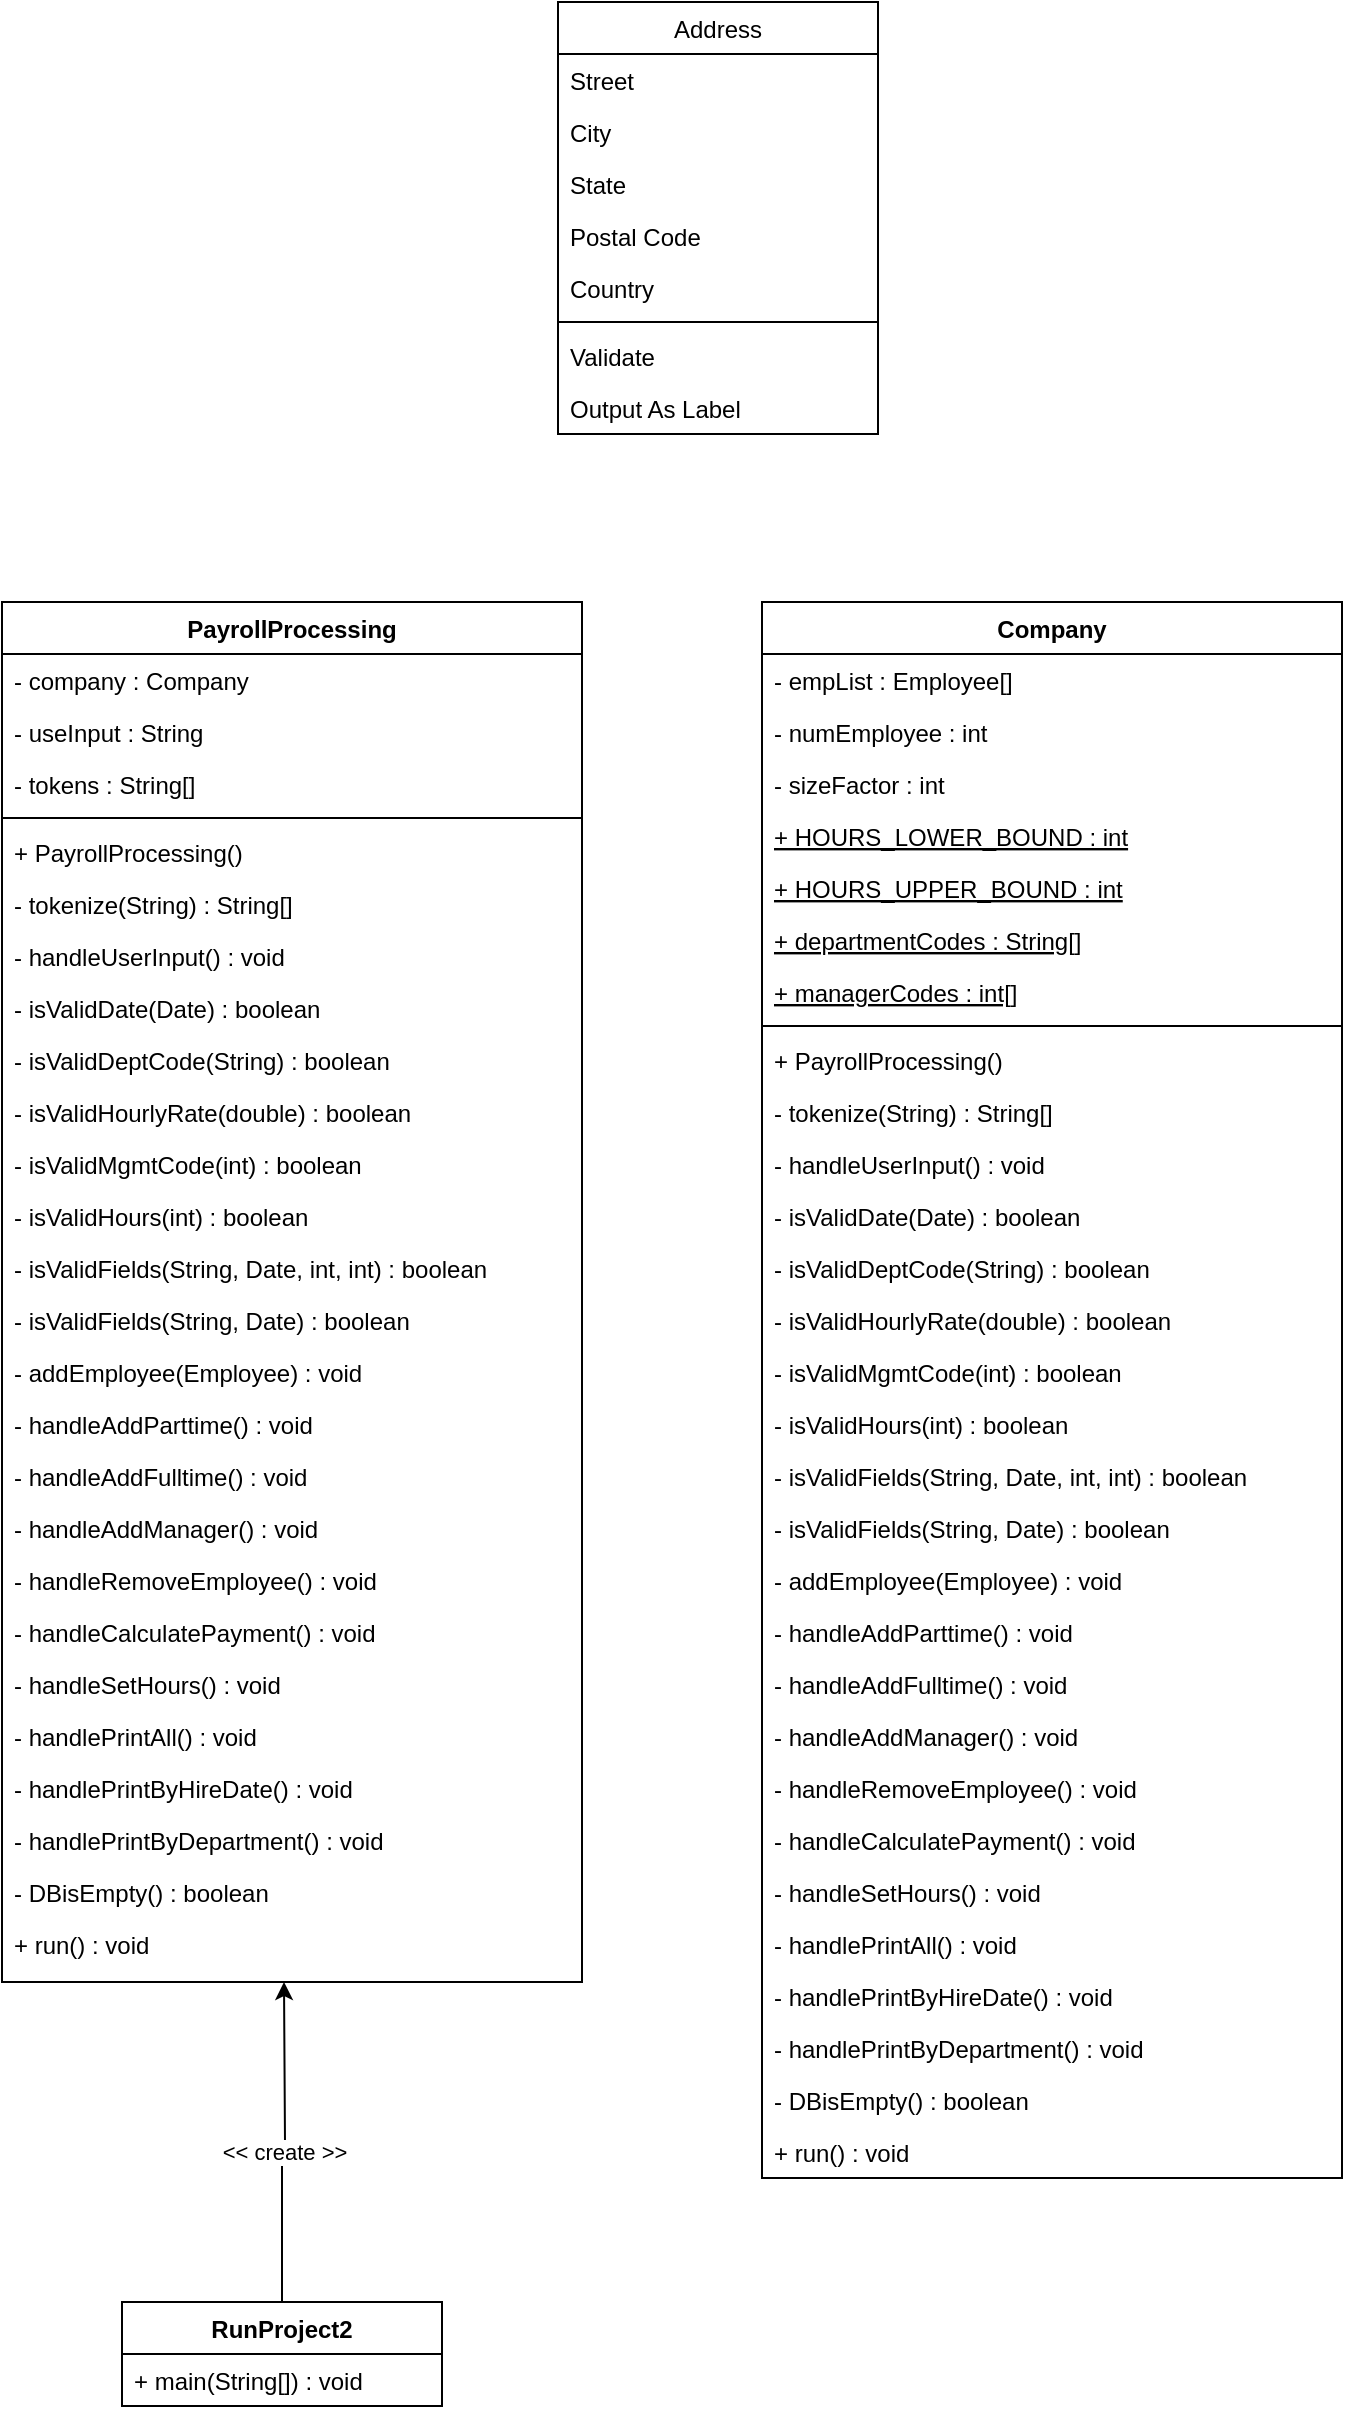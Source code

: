 <mxfile version="14.4.2" type="device"><diagram id="C5RBs43oDa-KdzZeNtuy" name="Page-1"><mxGraphModel dx="694" dy="508" grid="1" gridSize="10" guides="1" tooltips="1" connect="1" arrows="1" fold="1" page="1" pageScale="1" pageWidth="827" pageHeight="1169" math="0" shadow="0"><root><mxCell id="WIyWlLk6GJQsqaUBKTNV-0"/><mxCell id="WIyWlLk6GJQsqaUBKTNV-1" parent="WIyWlLk6GJQsqaUBKTNV-0"/><mxCell id="zkfFHV4jXpPFQw0GAbJ--0" value="PayrollProcessing" style="swimlane;fontStyle=1;align=center;verticalAlign=top;childLayout=stackLayout;horizontal=1;startSize=26;horizontalStack=0;resizeParent=1;resizeLast=0;collapsible=1;marginBottom=0;rounded=0;shadow=0;strokeWidth=1;" parent="WIyWlLk6GJQsqaUBKTNV-1" vertex="1"><mxGeometry x="230" y="420" width="290" height="690" as="geometry"><mxRectangle x="230" y="140" width="160" height="26" as="alternateBounds"/></mxGeometry></mxCell><mxCell id="zkfFHV4jXpPFQw0GAbJ--1" value="- company : Company" style="text;align=left;verticalAlign=top;spacingLeft=4;spacingRight=4;overflow=hidden;rotatable=0;points=[[0,0.5],[1,0.5]];portConstraint=eastwest;" parent="zkfFHV4jXpPFQw0GAbJ--0" vertex="1"><mxGeometry y="26" width="290" height="26" as="geometry"/></mxCell><mxCell id="zkfFHV4jXpPFQw0GAbJ--2" value="- useInput : String" style="text;align=left;verticalAlign=top;spacingLeft=4;spacingRight=4;overflow=hidden;rotatable=0;points=[[0,0.5],[1,0.5]];portConstraint=eastwest;rounded=0;shadow=0;html=0;" parent="zkfFHV4jXpPFQw0GAbJ--0" vertex="1"><mxGeometry y="52" width="290" height="26" as="geometry"/></mxCell><mxCell id="zkfFHV4jXpPFQw0GAbJ--3" value="- tokens : String[]" style="text;align=left;verticalAlign=top;spacingLeft=4;spacingRight=4;overflow=hidden;rotatable=0;points=[[0,0.5],[1,0.5]];portConstraint=eastwest;rounded=0;shadow=0;html=0;" parent="zkfFHV4jXpPFQw0GAbJ--0" vertex="1"><mxGeometry y="78" width="290" height="26" as="geometry"/></mxCell><mxCell id="zkfFHV4jXpPFQw0GAbJ--4" value="" style="line;html=1;strokeWidth=1;align=left;verticalAlign=middle;spacingTop=-1;spacingLeft=3;spacingRight=3;rotatable=0;labelPosition=right;points=[];portConstraint=eastwest;" parent="zkfFHV4jXpPFQw0GAbJ--0" vertex="1"><mxGeometry y="104" width="290" height="8" as="geometry"/></mxCell><mxCell id="eWcZKjmYDJfy_Lht3TPf-1" value="+ PayrollProcessing()" style="text;align=left;verticalAlign=top;spacingLeft=4;spacingRight=4;overflow=hidden;rotatable=0;points=[[0,0.5],[1,0.5]];portConstraint=eastwest;rounded=0;shadow=0;html=0;" vertex="1" parent="zkfFHV4jXpPFQw0GAbJ--0"><mxGeometry y="112" width="290" height="26" as="geometry"/></mxCell><mxCell id="zkfFHV4jXpPFQw0GAbJ--5" value="- tokenize(String) : String[]" style="text;align=left;verticalAlign=top;spacingLeft=4;spacingRight=4;overflow=hidden;rotatable=0;points=[[0,0.5],[1,0.5]];portConstraint=eastwest;" parent="zkfFHV4jXpPFQw0GAbJ--0" vertex="1"><mxGeometry y="138" width="290" height="26" as="geometry"/></mxCell><mxCell id="eWcZKjmYDJfy_Lht3TPf-5" value="- handleUserInput() : void" style="text;align=left;verticalAlign=top;spacingLeft=4;spacingRight=4;overflow=hidden;rotatable=0;points=[[0,0.5],[1,0.5]];portConstraint=eastwest;" vertex="1" parent="zkfFHV4jXpPFQw0GAbJ--0"><mxGeometry y="164" width="290" height="26" as="geometry"/></mxCell><mxCell id="eWcZKjmYDJfy_Lht3TPf-6" value="- isValidDate(Date) : boolean" style="text;align=left;verticalAlign=top;spacingLeft=4;spacingRight=4;overflow=hidden;rotatable=0;points=[[0,0.5],[1,0.5]];portConstraint=eastwest;" vertex="1" parent="zkfFHV4jXpPFQw0GAbJ--0"><mxGeometry y="190" width="290" height="26" as="geometry"/></mxCell><mxCell id="eWcZKjmYDJfy_Lht3TPf-7" value="- isValidDeptCode(String) : boolean" style="text;align=left;verticalAlign=top;spacingLeft=4;spacingRight=4;overflow=hidden;rotatable=0;points=[[0,0.5],[1,0.5]];portConstraint=eastwest;" vertex="1" parent="zkfFHV4jXpPFQw0GAbJ--0"><mxGeometry y="216" width="290" height="26" as="geometry"/></mxCell><mxCell id="eWcZKjmYDJfy_Lht3TPf-8" value="- isValidHourlyRate(double) : boolean" style="text;align=left;verticalAlign=top;spacingLeft=4;spacingRight=4;overflow=hidden;rotatable=0;points=[[0,0.5],[1,0.5]];portConstraint=eastwest;" vertex="1" parent="zkfFHV4jXpPFQw0GAbJ--0"><mxGeometry y="242" width="290" height="26" as="geometry"/></mxCell><mxCell id="eWcZKjmYDJfy_Lht3TPf-9" value="- isValidMgmtCode(int) : boolean" style="text;align=left;verticalAlign=top;spacingLeft=4;spacingRight=4;overflow=hidden;rotatable=0;points=[[0,0.5],[1,0.5]];portConstraint=eastwest;" vertex="1" parent="zkfFHV4jXpPFQw0GAbJ--0"><mxGeometry y="268" width="290" height="26" as="geometry"/></mxCell><mxCell id="eWcZKjmYDJfy_Lht3TPf-10" value="- isValidHours(int) : boolean" style="text;align=left;verticalAlign=top;spacingLeft=4;spacingRight=4;overflow=hidden;rotatable=0;points=[[0,0.5],[1,0.5]];portConstraint=eastwest;" vertex="1" parent="zkfFHV4jXpPFQw0GAbJ--0"><mxGeometry y="294" width="290" height="26" as="geometry"/></mxCell><mxCell id="eWcZKjmYDJfy_Lht3TPf-11" value="- isValidFields(String, Date, int, int) : boolean" style="text;align=left;verticalAlign=top;spacingLeft=4;spacingRight=4;overflow=hidden;rotatable=0;points=[[0,0.5],[1,0.5]];portConstraint=eastwest;" vertex="1" parent="zkfFHV4jXpPFQw0GAbJ--0"><mxGeometry y="320" width="290" height="26" as="geometry"/></mxCell><mxCell id="eWcZKjmYDJfy_Lht3TPf-12" value="- isValidFields(String, Date) : boolean" style="text;align=left;verticalAlign=top;spacingLeft=4;spacingRight=4;overflow=hidden;rotatable=0;points=[[0,0.5],[1,0.5]];portConstraint=eastwest;" vertex="1" parent="zkfFHV4jXpPFQw0GAbJ--0"><mxGeometry y="346" width="290" height="26" as="geometry"/></mxCell><mxCell id="eWcZKjmYDJfy_Lht3TPf-13" value="- addEmployee(Employee) : void" style="text;align=left;verticalAlign=top;spacingLeft=4;spacingRight=4;overflow=hidden;rotatable=0;points=[[0,0.5],[1,0.5]];portConstraint=eastwest;" vertex="1" parent="zkfFHV4jXpPFQw0GAbJ--0"><mxGeometry y="372" width="290" height="26" as="geometry"/></mxCell><mxCell id="eWcZKjmYDJfy_Lht3TPf-14" value="- handleAddParttime() : void" style="text;align=left;verticalAlign=top;spacingLeft=4;spacingRight=4;overflow=hidden;rotatable=0;points=[[0,0.5],[1,0.5]];portConstraint=eastwest;" vertex="1" parent="zkfFHV4jXpPFQw0GAbJ--0"><mxGeometry y="398" width="290" height="26" as="geometry"/></mxCell><mxCell id="eWcZKjmYDJfy_Lht3TPf-15" value="- handleAddFulltime() : void" style="text;align=left;verticalAlign=top;spacingLeft=4;spacingRight=4;overflow=hidden;rotatable=0;points=[[0,0.5],[1,0.5]];portConstraint=eastwest;" vertex="1" parent="zkfFHV4jXpPFQw0GAbJ--0"><mxGeometry y="424" width="290" height="26" as="geometry"/></mxCell><mxCell id="eWcZKjmYDJfy_Lht3TPf-16" value="- handleAddManager() : void" style="text;align=left;verticalAlign=top;spacingLeft=4;spacingRight=4;overflow=hidden;rotatable=0;points=[[0,0.5],[1,0.5]];portConstraint=eastwest;" vertex="1" parent="zkfFHV4jXpPFQw0GAbJ--0"><mxGeometry y="450" width="290" height="26" as="geometry"/></mxCell><mxCell id="eWcZKjmYDJfy_Lht3TPf-17" value="- handleRemoveEmployee() : void" style="text;align=left;verticalAlign=top;spacingLeft=4;spacingRight=4;overflow=hidden;rotatable=0;points=[[0,0.5],[1,0.5]];portConstraint=eastwest;" vertex="1" parent="zkfFHV4jXpPFQw0GAbJ--0"><mxGeometry y="476" width="290" height="26" as="geometry"/></mxCell><mxCell id="eWcZKjmYDJfy_Lht3TPf-18" value="- handleCalculatePayment() : void" style="text;align=left;verticalAlign=top;spacingLeft=4;spacingRight=4;overflow=hidden;rotatable=0;points=[[0,0.5],[1,0.5]];portConstraint=eastwest;" vertex="1" parent="zkfFHV4jXpPFQw0GAbJ--0"><mxGeometry y="502" width="290" height="26" as="geometry"/></mxCell><mxCell id="eWcZKjmYDJfy_Lht3TPf-19" value="- handleSetHours() : void" style="text;align=left;verticalAlign=top;spacingLeft=4;spacingRight=4;overflow=hidden;rotatable=0;points=[[0,0.5],[1,0.5]];portConstraint=eastwest;" vertex="1" parent="zkfFHV4jXpPFQw0GAbJ--0"><mxGeometry y="528" width="290" height="26" as="geometry"/></mxCell><mxCell id="eWcZKjmYDJfy_Lht3TPf-20" value="- handlePrintAll() : void" style="text;align=left;verticalAlign=top;spacingLeft=4;spacingRight=4;overflow=hidden;rotatable=0;points=[[0,0.5],[1,0.5]];portConstraint=eastwest;" vertex="1" parent="zkfFHV4jXpPFQw0GAbJ--0"><mxGeometry y="554" width="290" height="26" as="geometry"/></mxCell><mxCell id="eWcZKjmYDJfy_Lht3TPf-21" value="- handlePrintByHireDate() : void" style="text;align=left;verticalAlign=top;spacingLeft=4;spacingRight=4;overflow=hidden;rotatable=0;points=[[0,0.5],[1,0.5]];portConstraint=eastwest;" vertex="1" parent="zkfFHV4jXpPFQw0GAbJ--0"><mxGeometry y="580" width="290" height="26" as="geometry"/></mxCell><mxCell id="eWcZKjmYDJfy_Lht3TPf-22" value="- handlePrintByDepartment() : void" style="text;align=left;verticalAlign=top;spacingLeft=4;spacingRight=4;overflow=hidden;rotatable=0;points=[[0,0.5],[1,0.5]];portConstraint=eastwest;" vertex="1" parent="zkfFHV4jXpPFQw0GAbJ--0"><mxGeometry y="606" width="290" height="26" as="geometry"/></mxCell><mxCell id="eWcZKjmYDJfy_Lht3TPf-23" value="- DBisEmpty() : boolean" style="text;align=left;verticalAlign=top;spacingLeft=4;spacingRight=4;overflow=hidden;rotatable=0;points=[[0,0.5],[1,0.5]];portConstraint=eastwest;" vertex="1" parent="zkfFHV4jXpPFQw0GAbJ--0"><mxGeometry y="632" width="290" height="26" as="geometry"/></mxCell><mxCell id="eWcZKjmYDJfy_Lht3TPf-24" value="+ run() : void" style="text;align=left;verticalAlign=top;spacingLeft=4;spacingRight=4;overflow=hidden;rotatable=0;points=[[0,0.5],[1,0.5]];portConstraint=eastwest;" vertex="1" parent="zkfFHV4jXpPFQw0GAbJ--0"><mxGeometry y="658" width="290" height="26" as="geometry"/></mxCell><mxCell id="zkfFHV4jXpPFQw0GAbJ--17" value="Address" style="swimlane;fontStyle=0;align=center;verticalAlign=top;childLayout=stackLayout;horizontal=1;startSize=26;horizontalStack=0;resizeParent=1;resizeLast=0;collapsible=1;marginBottom=0;rounded=0;shadow=0;strokeWidth=1;" parent="WIyWlLk6GJQsqaUBKTNV-1" vertex="1"><mxGeometry x="508" y="120" width="160" height="216" as="geometry"><mxRectangle x="550" y="140" width="160" height="26" as="alternateBounds"/></mxGeometry></mxCell><mxCell id="zkfFHV4jXpPFQw0GAbJ--18" value="Street" style="text;align=left;verticalAlign=top;spacingLeft=4;spacingRight=4;overflow=hidden;rotatable=0;points=[[0,0.5],[1,0.5]];portConstraint=eastwest;" parent="zkfFHV4jXpPFQw0GAbJ--17" vertex="1"><mxGeometry y="26" width="160" height="26" as="geometry"/></mxCell><mxCell id="zkfFHV4jXpPFQw0GAbJ--19" value="City" style="text;align=left;verticalAlign=top;spacingLeft=4;spacingRight=4;overflow=hidden;rotatable=0;points=[[0,0.5],[1,0.5]];portConstraint=eastwest;rounded=0;shadow=0;html=0;" parent="zkfFHV4jXpPFQw0GAbJ--17" vertex="1"><mxGeometry y="52" width="160" height="26" as="geometry"/></mxCell><mxCell id="zkfFHV4jXpPFQw0GAbJ--20" value="State" style="text;align=left;verticalAlign=top;spacingLeft=4;spacingRight=4;overflow=hidden;rotatable=0;points=[[0,0.5],[1,0.5]];portConstraint=eastwest;rounded=0;shadow=0;html=0;" parent="zkfFHV4jXpPFQw0GAbJ--17" vertex="1"><mxGeometry y="78" width="160" height="26" as="geometry"/></mxCell><mxCell id="zkfFHV4jXpPFQw0GAbJ--21" value="Postal Code" style="text;align=left;verticalAlign=top;spacingLeft=4;spacingRight=4;overflow=hidden;rotatable=0;points=[[0,0.5],[1,0.5]];portConstraint=eastwest;rounded=0;shadow=0;html=0;" parent="zkfFHV4jXpPFQw0GAbJ--17" vertex="1"><mxGeometry y="104" width="160" height="26" as="geometry"/></mxCell><mxCell id="zkfFHV4jXpPFQw0GAbJ--22" value="Country" style="text;align=left;verticalAlign=top;spacingLeft=4;spacingRight=4;overflow=hidden;rotatable=0;points=[[0,0.5],[1,0.5]];portConstraint=eastwest;rounded=0;shadow=0;html=0;" parent="zkfFHV4jXpPFQw0GAbJ--17" vertex="1"><mxGeometry y="130" width="160" height="26" as="geometry"/></mxCell><mxCell id="zkfFHV4jXpPFQw0GAbJ--23" value="" style="line;html=1;strokeWidth=1;align=left;verticalAlign=middle;spacingTop=-1;spacingLeft=3;spacingRight=3;rotatable=0;labelPosition=right;points=[];portConstraint=eastwest;" parent="zkfFHV4jXpPFQw0GAbJ--17" vertex="1"><mxGeometry y="156" width="160" height="8" as="geometry"/></mxCell><mxCell id="zkfFHV4jXpPFQw0GAbJ--24" value="Validate" style="text;align=left;verticalAlign=top;spacingLeft=4;spacingRight=4;overflow=hidden;rotatable=0;points=[[0,0.5],[1,0.5]];portConstraint=eastwest;" parent="zkfFHV4jXpPFQw0GAbJ--17" vertex="1"><mxGeometry y="164" width="160" height="26" as="geometry"/></mxCell><mxCell id="zkfFHV4jXpPFQw0GAbJ--25" value="Output As Label" style="text;align=left;verticalAlign=top;spacingLeft=4;spacingRight=4;overflow=hidden;rotatable=0;points=[[0,0.5],[1,0.5]];portConstraint=eastwest;" parent="zkfFHV4jXpPFQw0GAbJ--17" vertex="1"><mxGeometry y="190" width="160" height="26" as="geometry"/></mxCell><mxCell id="eWcZKjmYDJfy_Lht3TPf-34" style="edgeStyle=orthogonalEdgeStyle;rounded=0;orthogonalLoop=1;jettySize=auto;html=1;" edge="1" parent="WIyWlLk6GJQsqaUBKTNV-1" source="eWcZKjmYDJfy_Lht3TPf-25"><mxGeometry relative="1" as="geometry"><mxPoint x="371" y="1110" as="targetPoint"/></mxGeometry></mxCell><mxCell id="eWcZKjmYDJfy_Lht3TPf-36" value="&amp;lt;&amp;lt; create &amp;gt;&amp;gt;" style="edgeLabel;html=1;align=center;verticalAlign=middle;resizable=0;points=[];" vertex="1" connectable="0" parent="eWcZKjmYDJfy_Lht3TPf-34"><mxGeometry x="0.137" y="1" relative="1" as="geometry"><mxPoint x="0.08" y="15.08" as="offset"/></mxGeometry></mxCell><mxCell id="eWcZKjmYDJfy_Lht3TPf-25" value="RunProject2" style="swimlane;fontStyle=1;align=center;verticalAlign=top;childLayout=stackLayout;horizontal=1;startSize=26;horizontalStack=0;resizeParent=1;resizeLast=0;collapsible=1;marginBottom=0;rounded=0;shadow=0;strokeWidth=1;" vertex="1" parent="WIyWlLk6GJQsqaUBKTNV-1"><mxGeometry x="290" y="1270" width="160" height="52" as="geometry"><mxRectangle x="550" y="140" width="160" height="26" as="alternateBounds"/></mxGeometry></mxCell><mxCell id="eWcZKjmYDJfy_Lht3TPf-26" value="+ main(String[]) : void" style="text;align=left;verticalAlign=top;spacingLeft=4;spacingRight=4;overflow=hidden;rotatable=0;points=[[0,0.5],[1,0.5]];portConstraint=eastwest;" vertex="1" parent="eWcZKjmYDJfy_Lht3TPf-25"><mxGeometry y="26" width="160" height="26" as="geometry"/></mxCell><mxCell id="eWcZKjmYDJfy_Lht3TPf-37" value="Company" style="swimlane;fontStyle=1;align=center;verticalAlign=top;childLayout=stackLayout;horizontal=1;startSize=26;horizontalStack=0;resizeParent=1;resizeLast=0;collapsible=1;marginBottom=0;rounded=0;shadow=0;strokeWidth=1;" vertex="1" parent="WIyWlLk6GJQsqaUBKTNV-1"><mxGeometry x="610" y="420" width="290" height="788" as="geometry"><mxRectangle x="230" y="140" width="160" height="26" as="alternateBounds"/></mxGeometry></mxCell><mxCell id="eWcZKjmYDJfy_Lht3TPf-38" value="- empList : Employee[]" style="text;align=left;verticalAlign=top;spacingLeft=4;spacingRight=4;overflow=hidden;rotatable=0;points=[[0,0.5],[1,0.5]];portConstraint=eastwest;" vertex="1" parent="eWcZKjmYDJfy_Lht3TPf-37"><mxGeometry y="26" width="290" height="26" as="geometry"/></mxCell><mxCell id="eWcZKjmYDJfy_Lht3TPf-39" value="- numEmployee : int" style="text;align=left;verticalAlign=top;spacingLeft=4;spacingRight=4;overflow=hidden;rotatable=0;points=[[0,0.5],[1,0.5]];portConstraint=eastwest;rounded=0;shadow=0;html=0;" vertex="1" parent="eWcZKjmYDJfy_Lht3TPf-37"><mxGeometry y="52" width="290" height="26" as="geometry"/></mxCell><mxCell id="eWcZKjmYDJfy_Lht3TPf-40" value="- sizeFactor : int" style="text;align=left;verticalAlign=top;spacingLeft=4;spacingRight=4;overflow=hidden;rotatable=0;points=[[0,0.5],[1,0.5]];portConstraint=eastwest;rounded=0;shadow=0;html=0;" vertex="1" parent="eWcZKjmYDJfy_Lht3TPf-37"><mxGeometry y="78" width="290" height="26" as="geometry"/></mxCell><mxCell id="eWcZKjmYDJfy_Lht3TPf-41" value="+ HOURS_LOWER_BOUND : int" style="text;align=left;verticalAlign=top;spacingLeft=4;spacingRight=4;overflow=hidden;rotatable=0;points=[[0,0.5],[1,0.5]];portConstraint=eastwest;rounded=0;shadow=0;html=0;fontStyle=4" vertex="1" parent="eWcZKjmYDJfy_Lht3TPf-37"><mxGeometry y="104" width="290" height="26" as="geometry"/></mxCell><mxCell id="eWcZKjmYDJfy_Lht3TPf-42" value="+ HOURS_UPPER_BOUND : int" style="text;align=left;verticalAlign=top;spacingLeft=4;spacingRight=4;overflow=hidden;rotatable=0;points=[[0,0.5],[1,0.5]];portConstraint=eastwest;rounded=0;shadow=0;html=0;fontStyle=4" vertex="1" parent="eWcZKjmYDJfy_Lht3TPf-37"><mxGeometry y="130" width="290" height="26" as="geometry"/></mxCell><mxCell id="eWcZKjmYDJfy_Lht3TPf-66" value="+ departmentCodes : String[]" style="text;align=left;verticalAlign=top;spacingLeft=4;spacingRight=4;overflow=hidden;rotatable=0;points=[[0,0.5],[1,0.5]];portConstraint=eastwest;rounded=0;shadow=0;html=0;fontStyle=4" vertex="1" parent="eWcZKjmYDJfy_Lht3TPf-37"><mxGeometry y="156" width="290" height="26" as="geometry"/></mxCell><mxCell id="eWcZKjmYDJfy_Lht3TPf-67" value="+ managerCodes : int[]" style="text;align=left;verticalAlign=top;spacingLeft=4;spacingRight=4;overflow=hidden;rotatable=0;points=[[0,0.5],[1,0.5]];portConstraint=eastwest;rounded=0;shadow=0;html=0;fontStyle=4" vertex="1" parent="eWcZKjmYDJfy_Lht3TPf-37"><mxGeometry y="182" width="290" height="26" as="geometry"/></mxCell><mxCell id="eWcZKjmYDJfy_Lht3TPf-43" value="" style="line;html=1;strokeWidth=1;align=left;verticalAlign=middle;spacingTop=-1;spacingLeft=3;spacingRight=3;rotatable=0;labelPosition=right;points=[];portConstraint=eastwest;" vertex="1" parent="eWcZKjmYDJfy_Lht3TPf-37"><mxGeometry y="208" width="290" height="8" as="geometry"/></mxCell><mxCell id="eWcZKjmYDJfy_Lht3TPf-44" value="+ PayrollProcessing()" style="text;align=left;verticalAlign=top;spacingLeft=4;spacingRight=4;overflow=hidden;rotatable=0;points=[[0,0.5],[1,0.5]];portConstraint=eastwest;rounded=0;shadow=0;html=0;" vertex="1" parent="eWcZKjmYDJfy_Lht3TPf-37"><mxGeometry y="216" width="290" height="26" as="geometry"/></mxCell><mxCell id="eWcZKjmYDJfy_Lht3TPf-45" value="- tokenize(String) : String[]" style="text;align=left;verticalAlign=top;spacingLeft=4;spacingRight=4;overflow=hidden;rotatable=0;points=[[0,0.5],[1,0.5]];portConstraint=eastwest;" vertex="1" parent="eWcZKjmYDJfy_Lht3TPf-37"><mxGeometry y="242" width="290" height="26" as="geometry"/></mxCell><mxCell id="eWcZKjmYDJfy_Lht3TPf-46" value="- handleUserInput() : void" style="text;align=left;verticalAlign=top;spacingLeft=4;spacingRight=4;overflow=hidden;rotatable=0;points=[[0,0.5],[1,0.5]];portConstraint=eastwest;" vertex="1" parent="eWcZKjmYDJfy_Lht3TPf-37"><mxGeometry y="268" width="290" height="26" as="geometry"/></mxCell><mxCell id="eWcZKjmYDJfy_Lht3TPf-47" value="- isValidDate(Date) : boolean" style="text;align=left;verticalAlign=top;spacingLeft=4;spacingRight=4;overflow=hidden;rotatable=0;points=[[0,0.5],[1,0.5]];portConstraint=eastwest;" vertex="1" parent="eWcZKjmYDJfy_Lht3TPf-37"><mxGeometry y="294" width="290" height="26" as="geometry"/></mxCell><mxCell id="eWcZKjmYDJfy_Lht3TPf-48" value="- isValidDeptCode(String) : boolean" style="text;align=left;verticalAlign=top;spacingLeft=4;spacingRight=4;overflow=hidden;rotatable=0;points=[[0,0.5],[1,0.5]];portConstraint=eastwest;" vertex="1" parent="eWcZKjmYDJfy_Lht3TPf-37"><mxGeometry y="320" width="290" height="26" as="geometry"/></mxCell><mxCell id="eWcZKjmYDJfy_Lht3TPf-49" value="- isValidHourlyRate(double) : boolean" style="text;align=left;verticalAlign=top;spacingLeft=4;spacingRight=4;overflow=hidden;rotatable=0;points=[[0,0.5],[1,0.5]];portConstraint=eastwest;" vertex="1" parent="eWcZKjmYDJfy_Lht3TPf-37"><mxGeometry y="346" width="290" height="26" as="geometry"/></mxCell><mxCell id="eWcZKjmYDJfy_Lht3TPf-50" value="- isValidMgmtCode(int) : boolean" style="text;align=left;verticalAlign=top;spacingLeft=4;spacingRight=4;overflow=hidden;rotatable=0;points=[[0,0.5],[1,0.5]];portConstraint=eastwest;" vertex="1" parent="eWcZKjmYDJfy_Lht3TPf-37"><mxGeometry y="372" width="290" height="26" as="geometry"/></mxCell><mxCell id="eWcZKjmYDJfy_Lht3TPf-51" value="- isValidHours(int) : boolean" style="text;align=left;verticalAlign=top;spacingLeft=4;spacingRight=4;overflow=hidden;rotatable=0;points=[[0,0.5],[1,0.5]];portConstraint=eastwest;" vertex="1" parent="eWcZKjmYDJfy_Lht3TPf-37"><mxGeometry y="398" width="290" height="26" as="geometry"/></mxCell><mxCell id="eWcZKjmYDJfy_Lht3TPf-52" value="- isValidFields(String, Date, int, int) : boolean" style="text;align=left;verticalAlign=top;spacingLeft=4;spacingRight=4;overflow=hidden;rotatable=0;points=[[0,0.5],[1,0.5]];portConstraint=eastwest;" vertex="1" parent="eWcZKjmYDJfy_Lht3TPf-37"><mxGeometry y="424" width="290" height="26" as="geometry"/></mxCell><mxCell id="eWcZKjmYDJfy_Lht3TPf-53" value="- isValidFields(String, Date) : boolean" style="text;align=left;verticalAlign=top;spacingLeft=4;spacingRight=4;overflow=hidden;rotatable=0;points=[[0,0.5],[1,0.5]];portConstraint=eastwest;" vertex="1" parent="eWcZKjmYDJfy_Lht3TPf-37"><mxGeometry y="450" width="290" height="26" as="geometry"/></mxCell><mxCell id="eWcZKjmYDJfy_Lht3TPf-54" value="- addEmployee(Employee) : void" style="text;align=left;verticalAlign=top;spacingLeft=4;spacingRight=4;overflow=hidden;rotatable=0;points=[[0,0.5],[1,0.5]];portConstraint=eastwest;" vertex="1" parent="eWcZKjmYDJfy_Lht3TPf-37"><mxGeometry y="476" width="290" height="26" as="geometry"/></mxCell><mxCell id="eWcZKjmYDJfy_Lht3TPf-55" value="- handleAddParttime() : void" style="text;align=left;verticalAlign=top;spacingLeft=4;spacingRight=4;overflow=hidden;rotatable=0;points=[[0,0.5],[1,0.5]];portConstraint=eastwest;" vertex="1" parent="eWcZKjmYDJfy_Lht3TPf-37"><mxGeometry y="502" width="290" height="26" as="geometry"/></mxCell><mxCell id="eWcZKjmYDJfy_Lht3TPf-56" value="- handleAddFulltime() : void" style="text;align=left;verticalAlign=top;spacingLeft=4;spacingRight=4;overflow=hidden;rotatable=0;points=[[0,0.5],[1,0.5]];portConstraint=eastwest;" vertex="1" parent="eWcZKjmYDJfy_Lht3TPf-37"><mxGeometry y="528" width="290" height="26" as="geometry"/></mxCell><mxCell id="eWcZKjmYDJfy_Lht3TPf-57" value="- handleAddManager() : void" style="text;align=left;verticalAlign=top;spacingLeft=4;spacingRight=4;overflow=hidden;rotatable=0;points=[[0,0.5],[1,0.5]];portConstraint=eastwest;" vertex="1" parent="eWcZKjmYDJfy_Lht3TPf-37"><mxGeometry y="554" width="290" height="26" as="geometry"/></mxCell><mxCell id="eWcZKjmYDJfy_Lht3TPf-58" value="- handleRemoveEmployee() : void" style="text;align=left;verticalAlign=top;spacingLeft=4;spacingRight=4;overflow=hidden;rotatable=0;points=[[0,0.5],[1,0.5]];portConstraint=eastwest;" vertex="1" parent="eWcZKjmYDJfy_Lht3TPf-37"><mxGeometry y="580" width="290" height="26" as="geometry"/></mxCell><mxCell id="eWcZKjmYDJfy_Lht3TPf-59" value="- handleCalculatePayment() : void" style="text;align=left;verticalAlign=top;spacingLeft=4;spacingRight=4;overflow=hidden;rotatable=0;points=[[0,0.5],[1,0.5]];portConstraint=eastwest;" vertex="1" parent="eWcZKjmYDJfy_Lht3TPf-37"><mxGeometry y="606" width="290" height="26" as="geometry"/></mxCell><mxCell id="eWcZKjmYDJfy_Lht3TPf-60" value="- handleSetHours() : void" style="text;align=left;verticalAlign=top;spacingLeft=4;spacingRight=4;overflow=hidden;rotatable=0;points=[[0,0.5],[1,0.5]];portConstraint=eastwest;" vertex="1" parent="eWcZKjmYDJfy_Lht3TPf-37"><mxGeometry y="632" width="290" height="26" as="geometry"/></mxCell><mxCell id="eWcZKjmYDJfy_Lht3TPf-61" value="- handlePrintAll() : void" style="text;align=left;verticalAlign=top;spacingLeft=4;spacingRight=4;overflow=hidden;rotatable=0;points=[[0,0.5],[1,0.5]];portConstraint=eastwest;" vertex="1" parent="eWcZKjmYDJfy_Lht3TPf-37"><mxGeometry y="658" width="290" height="26" as="geometry"/></mxCell><mxCell id="eWcZKjmYDJfy_Lht3TPf-62" value="- handlePrintByHireDate() : void" style="text;align=left;verticalAlign=top;spacingLeft=4;spacingRight=4;overflow=hidden;rotatable=0;points=[[0,0.5],[1,0.5]];portConstraint=eastwest;" vertex="1" parent="eWcZKjmYDJfy_Lht3TPf-37"><mxGeometry y="684" width="290" height="26" as="geometry"/></mxCell><mxCell id="eWcZKjmYDJfy_Lht3TPf-63" value="- handlePrintByDepartment() : void" style="text;align=left;verticalAlign=top;spacingLeft=4;spacingRight=4;overflow=hidden;rotatable=0;points=[[0,0.5],[1,0.5]];portConstraint=eastwest;" vertex="1" parent="eWcZKjmYDJfy_Lht3TPf-37"><mxGeometry y="710" width="290" height="26" as="geometry"/></mxCell><mxCell id="eWcZKjmYDJfy_Lht3TPf-64" value="- DBisEmpty() : boolean" style="text;align=left;verticalAlign=top;spacingLeft=4;spacingRight=4;overflow=hidden;rotatable=0;points=[[0,0.5],[1,0.5]];portConstraint=eastwest;" vertex="1" parent="eWcZKjmYDJfy_Lht3TPf-37"><mxGeometry y="736" width="290" height="26" as="geometry"/></mxCell><mxCell id="eWcZKjmYDJfy_Lht3TPf-65" value="+ run() : void" style="text;align=left;verticalAlign=top;spacingLeft=4;spacingRight=4;overflow=hidden;rotatable=0;points=[[0,0.5],[1,0.5]];portConstraint=eastwest;" vertex="1" parent="eWcZKjmYDJfy_Lht3TPf-37"><mxGeometry y="762" width="290" height="26" as="geometry"/></mxCell></root></mxGraphModel></diagram></mxfile>